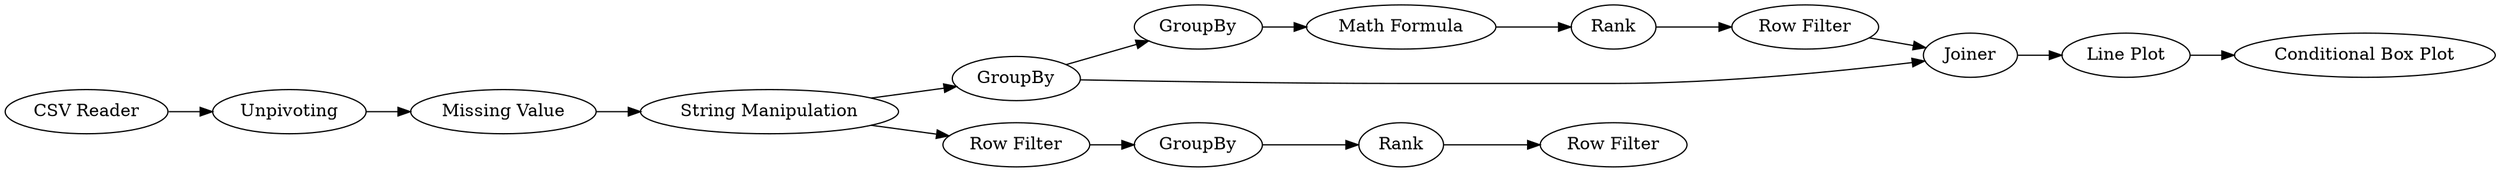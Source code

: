 digraph {
	1 [label="CSV Reader"]
	2 [label=Unpivoting]
	3 [label="Missing Value"]
	4 [label=GroupBy]
	5 [label="String Manipulation"]
	6 [label=GroupBy]
	7 [label="Math Formula"]
	8 [label=Rank]
	9 [label="Row Filter"]
	10 [label=Joiner]
	11 [label="Line Plot"]
	12 [label="Row Filter"]
	13 [label=GroupBy]
	14 [label=Rank]
	15 [label="Row Filter"]
	16 [label="Conditional Box Plot"]
	1 -> 2
	2 -> 3
	3 -> 5
	4 -> 6
	4 -> 10
	5 -> 4
	5 -> 12
	6 -> 7
	7 -> 8
	8 -> 9
	9 -> 10
	10 -> 11
	11 -> 16
	12 -> 13
	13 -> 14
	14 -> 15
	rankdir=LR
}
